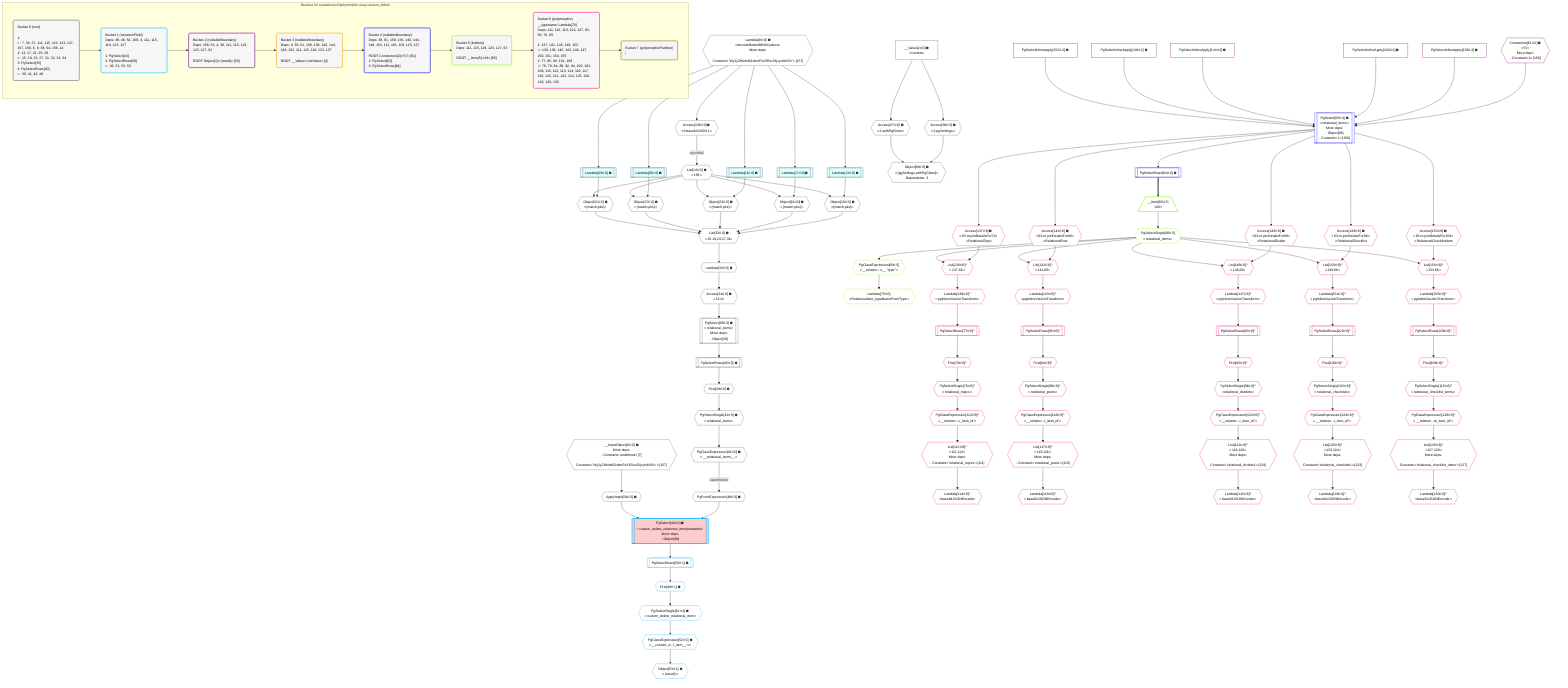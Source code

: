 %%{init: {'themeVariables': { 'fontSize': '12px'}}}%%
graph TD
    classDef path fill:#eee,stroke:#000,color:#000
    classDef plan fill:#fff,stroke-width:1px,color:#000
    classDef itemplan fill:#fff,stroke-width:2px,color:#000
    classDef unbatchedplan fill:#dff,stroke-width:1px,color:#000
    classDef sideeffectplan fill:#fcc,stroke-width:2px,color:#000
    classDef bucket fill:#f6f6f6,color:#000,stroke-width:2px,text-align:left

    subgraph "Buckets for mutations/v4/polymorphic.relay.custom_delete"
    Bucket0("Bucket 0 (root)<br /><br />1: <br />ᐳ: 7, 36, 37, 111, 115, 119, 123, 127, 157, 158, 6, 9, 38, 54, 156, 14<br />2: 13, 17, 21, 25, 29<br />ᐳ: 15, 19, 23, 27, 31, 32, 33, 34<br />3: PgSelect[35]<br />4: PgSelectRows[40]<br />ᐳ: 39, 41, 42, 48"):::bucket
    Bucket1("Bucket 1 (mutationField)<br />Deps: 38, 48, 54, 158, 4, 111, 115, 119, 123, 127<br /><br />1: PgSelect[44]<br />2: PgSelectRows[50]<br />ᐳ: 49, 51, 52, 53"):::bucket
    Bucket2("Bucket 2 (nullableBoundary)<br />Deps: 158, 53, 4, 38, 111, 115, 119, 123, 127, 52<br /><br />ROOT Object{1}ᐸ{result}ᐳ[53]"):::bucket
    Bucket3("Bucket 3 (nullableBoundary)<br />Deps: 4, 38, 61, 158, 136, 140, 144, 148, 152, 111, 115, 119, 123, 127<br /><br />ROOT __ValueᐸrootValueᐳ[4]"):::bucket
    Bucket4("Bucket 4 (nullableBoundary)<br />Deps: 38, 61, 158, 136, 140, 144, 148, 152, 111, 115, 119, 123, 127<br /><br />ROOT Connection{2}ᐸ57ᐳ[61]<br />1: PgSelect[63]<br />2: PgSelectRows[64]"):::bucket
    Bucket5("Bucket 5 (listItem)<br />Deps: 111, 115, 119, 123, 127, 63<br /><br />ROOT __Item{5}ᐸ64ᐳ[65]"):::bucket
    Bucket6("Bucket 6 (polymorphic)<br />__typename: Lambda[70]<br />Deps: 111, 115, 119, 123, 127, 63, 66, 70, 69<br /><br />1: 137, 141, 145, 149, 153<br />ᐳ: 138, 139, 142, 143, 146, 147, 150, 151, 154, 155<br />2: 77, 85, 93, 101, 109<br />ᐳ: 76, 78, 84, 86, 92, 94, 100, 102, 108, 110, 112, 113, 114, 116, 117, 118, 120, 121, 122, 124, 125, 126, 128, 129, 130"):::bucket
    Bucket7("Bucket 7 (polymorphicPartition)<br />|"):::bucket
    end
    Bucket0 --> Bucket1
    Bucket1 --> Bucket2
    Bucket2 --> Bucket3
    Bucket3 --> Bucket4
    Bucket4 --> Bucket5
    Bucket5 --> Bucket6
    Bucket6 --> Bucket7

    %% plan dependencies
    List32{{"List[32∈0] ➊<br />ᐸ15,19,23,27,31ᐳ"}}:::plan
    Object15{{"Object[15∈0] ➊<br />ᐸ{match,pks}ᐳ"}}:::plan
    Object19{{"Object[19∈0] ➊<br />ᐸ{match,pks}ᐳ"}}:::plan
    Object23{{"Object[23∈0] ➊<br />ᐸ{match,pks}ᐳ"}}:::plan
    Object27{{"Object[27∈0] ➊<br />ᐸ{match,pks}ᐳ"}}:::plan
    Object31{{"Object[31∈0] ➊<br />ᐸ{match,pks}ᐳ"}}:::plan
    Object15 & Object19 & Object23 & Object27 & Object31 --> List32
    __InputObject6{{"__InputObject[6∈0] ➊<br />More deps:<br />- Constantᐸundefinedᐳ[7]<br />- Constantᐸ'WyJyZWxhdGlvbmFsX3RvcGljcyIsMV0='ᐳ[157]"}}:::plan
    Lambda13[["Lambda[13∈0] ➊"]]:::unbatchedplan
    List14{{"List[14∈0] ➊<br />ᐸ156ᐳ"}}:::plan
    Lambda13 & List14 --> Object15
    Lambda17[["Lambda[17∈0] ➊"]]:::unbatchedplan
    Lambda17 & List14 --> Object19
    Lambda21[["Lambda[21∈0] ➊"]]:::unbatchedplan
    Lambda21 & List14 --> Object23
    Lambda25[["Lambda[25∈0] ➊"]]:::unbatchedplan
    Lambda25 & List14 --> Object27
    Lambda29[["Lambda[29∈0] ➊"]]:::unbatchedplan
    Lambda29 & List14 --> Object31
    PgSelect35[["PgSelect[35∈0] ➊<br />ᐸrelational_itemsᐳ<br />More deps:<br />- Object[38]"]]:::plan
    Access34{{"Access[34∈0] ➊<br />ᐸ33.0ᐳ"}}:::plan
    Access34 --> PgSelect35
    Object38{{"Object[38∈0] ➊<br />ᐸ{pgSettings,withPgClient}ᐳ<br />Dependents: 3"}}:::plan
    Access36{{"Access[36∈0] ➊<br />ᐸ2.pgSettingsᐳ"}}:::plan
    Access37{{"Access[37∈0] ➊<br />ᐸ2.withPgClientᐳ"}}:::plan
    Access36 & Access37 --> Object38
    Lambda9{{"Lambda[9∈0] ➊<br />ᐸdecodeNodeIdWithCodecsᐳ<br />More deps:<br />- Constantᐸ'WyJyZWxhdGlvbmFsX3RvcGljcyIsMV0='ᐳ[157]"}}:::plan
    Lambda9 --> Lambda13
    Access156{{"Access[156∈0] ➊<br />ᐸ9.base64JSON.1ᐳ"}}:::plan
    Access156 -->|rejectNull| List14
    Lambda9 --> Lambda17
    Lambda9 --> Lambda21
    Lambda9 --> Lambda25
    Lambda9 --> Lambda29
    Lambda33{{"Lambda[33∈0] ➊"}}:::plan
    List32 --> Lambda33
    Lambda33 --> Access34
    __Value2["__Value[2∈0] ➊<br />ᐸcontextᐳ"]:::plan
    __Value2 --> Access36
    __Value2 --> Access37
    First39{{"First[39∈0] ➊"}}:::plan
    PgSelectRows40[["PgSelectRows[40∈0] ➊"]]:::plan
    PgSelectRows40 --> First39
    PgSelect35 --> PgSelectRows40
    PgSelectSingle41{{"PgSelectSingle[41∈0] ➊<br />ᐸrelational_itemsᐳ"}}:::plan
    First39 --> PgSelectSingle41
    PgClassExpression42{{"PgClassExpression[42∈0] ➊<br />ᐸ__relational_items__ᐳ"}}:::plan
    PgSelectSingle41 --> PgClassExpression42
    PgFromExpression48{{"PgFromExpression[48∈0] ➊"}}:::plan
    PgClassExpression42 -->|trapInhibited| PgFromExpression48
    ApplyInput54{{"ApplyInput[54∈0] ➊"}}:::plan
    __InputObject6 --> ApplyInput54
    Lambda9 --> Access156
    PgSelect44[["PgSelect[44∈1] ➊<br />ᐸcustom_delete_relational_item(mutation)ᐳ<br />More deps:<br />- Object[38]"]]:::sideeffectplan
    PgFromExpression48 & ApplyInput54 --> PgSelect44
    First49{{"First[49∈1] ➊"}}:::plan
    PgSelectRows50[["PgSelectRows[50∈1] ➊"]]:::plan
    PgSelectRows50 --> First49
    PgSelect44 --> PgSelectRows50
    PgSelectSingle51{{"PgSelectSingle[51∈1] ➊<br />ᐸcustom_delete_relational_itemᐳ"}}:::plan
    First49 --> PgSelectSingle51
    PgClassExpression52{{"PgClassExpression[52∈1] ➊<br />ᐸ__custom_d...l_item__.vᐳ"}}:::plan
    PgSelectSingle51 --> PgClassExpression52
    Object53{{"Object[53∈1] ➊<br />ᐸ{result}ᐳ"}}:::plan
    PgClassExpression52 --> Object53
    Connection61{{"Connection[61∈2] ➊<br />ᐸ57ᐳ<br />More deps:<br />- Constantᐸ1ᐳ[158]"}}:::plan
    PgSelectInlineApply136["PgSelectInlineApply[136∈2] ➊"]:::plan
    PgSelectInlineApply140["PgSelectInlineApply[140∈2] ➊"]:::plan
    PgSelectInlineApply144["PgSelectInlineApply[144∈2] ➊"]:::plan
    PgSelectInlineApply148["PgSelectInlineApply[148∈2] ➊"]:::plan
    PgSelectInlineApply152["PgSelectInlineApply[152∈2] ➊"]:::plan
    PgSelect63[["PgSelect[63∈4] ➊<br />ᐸrelational_itemsᐳ<br />More deps:<br />- Object[38]<br />- Constantᐸ1ᐳ[158]"]]:::plan
    Connection61 & PgSelectInlineApply136 & PgSelectInlineApply140 & PgSelectInlineApply144 & PgSelectInlineApply148 & PgSelectInlineApply152 --> PgSelect63
    PgSelectRows64[["PgSelectRows[64∈4] ➊"]]:::plan
    PgSelect63 --> PgSelectRows64
    __Item65[/"__Item[65∈5]<br />ᐸ64ᐳ"\]:::itemplan
    PgSelectRows64 ==> __Item65
    PgSelectSingle66{{"PgSelectSingle[66∈5]<br />ᐸrelational_itemsᐳ"}}:::plan
    __Item65 --> PgSelectSingle66
    PgClassExpression69{{"PgClassExpression[69∈5]<br />ᐸ__relation...s__.”type”ᐳ"}}:::plan
    PgSelectSingle66 --> PgClassExpression69
    Lambda70{{"Lambda[70∈5]<br />ᐸRelationalItem_typeNameFromTypeᐳ"}}:::plan
    PgClassExpression69 --> Lambda70
    List113{{"List[113∈6]^<br />ᐸ111,112ᐳ<br />More deps:<br />- Constantᐸ'relational_topics'ᐳ[111]"}}:::plan
    PgClassExpression112{{"PgClassExpression[112∈6]^<br />ᐸ__relation...c_item_id”ᐳ"}}:::plan
    PgClassExpression112 --> List113
    List117{{"List[117∈6]^<br />ᐸ115,116ᐳ<br />More deps:<br />- Constantᐸ'relational_posts'ᐳ[115]"}}:::plan
    PgClassExpression116{{"PgClassExpression[116∈6]^<br />ᐸ__relation...t_item_id”ᐳ"}}:::plan
    PgClassExpression116 --> List117
    List121{{"List[121∈6]^<br />ᐸ119,120ᐳ<br />More deps:<br />- Constantᐸ'relational_dividers'ᐳ[119]"}}:::plan
    PgClassExpression120{{"PgClassExpression[120∈6]^<br />ᐸ__relation...r_item_id”ᐳ"}}:::plan
    PgClassExpression120 --> List121
    List125{{"List[125∈6]^<br />ᐸ123,124ᐳ<br />More deps:<br />- Constantᐸ'relational_checklists'ᐳ[123]"}}:::plan
    PgClassExpression124{{"PgClassExpression[124∈6]^<br />ᐸ__relation...t_item_id”ᐳ"}}:::plan
    PgClassExpression124 --> List125
    List129{{"List[129∈6]^<br />ᐸ127,128ᐳ<br />More deps:<br />- Constantᐸ'relational_checklist_items'ᐳ[127]"}}:::plan
    PgClassExpression128{{"PgClassExpression[128∈6]^<br />ᐸ__relation...m_item_id”ᐳ"}}:::plan
    PgClassExpression128 --> List129
    List138{{"List[138∈6]^<br />ᐸ137,66ᐳ"}}:::plan
    Access137{{"Access[137∈6] ➊<br />ᐸ63.m.joinDetailsFor72ᐳ<br />ᐳRelationalTopic"}}:::plan
    Access137 & PgSelectSingle66 --> List138
    List142{{"List[142∈6]^<br />ᐸ141,66ᐳ"}}:::plan
    Access141{{"Access[141∈6] ➊<br />ᐸ63.m.joinDetailsFor80ᐳ<br />ᐳRelationalPost"}}:::plan
    Access141 & PgSelectSingle66 --> List142
    List146{{"List[146∈6]^<br />ᐸ145,66ᐳ"}}:::plan
    Access145{{"Access[145∈6] ➊<br />ᐸ63.m.joinDetailsFor88ᐳ<br />ᐳRelationalDivider"}}:::plan
    Access145 & PgSelectSingle66 --> List146
    List150{{"List[150∈6]^<br />ᐸ149,66ᐳ"}}:::plan
    Access149{{"Access[149∈6] ➊<br />ᐸ63.m.joinDetailsFor96ᐳ<br />ᐳRelationalChecklist"}}:::plan
    Access149 & PgSelectSingle66 --> List150
    List154{{"List[154∈6]^<br />ᐸ153,66ᐳ"}}:::plan
    Access153{{"Access[153∈6] ➊<br />ᐸ63.m.joinDetailsFor104ᐳ<br />ᐳRelationalChecklistItem"}}:::plan
    Access153 & PgSelectSingle66 --> List154
    First76{{"First[76∈6]^"}}:::plan
    PgSelectRows77[["PgSelectRows[77∈6]^"]]:::plan
    PgSelectRows77 --> First76
    Lambda139{{"Lambda[139∈6]^<br />ᐸpgInlineViaJoinTransformᐳ"}}:::plan
    Lambda139 --> PgSelectRows77
    PgSelectSingle78{{"PgSelectSingle[78∈6]^<br />ᐸrelational_topicsᐳ"}}:::plan
    First76 --> PgSelectSingle78
    First84{{"First[84∈6]^"}}:::plan
    PgSelectRows85[["PgSelectRows[85∈6]^"]]:::plan
    PgSelectRows85 --> First84
    Lambda143{{"Lambda[143∈6]^<br />ᐸpgInlineViaJoinTransformᐳ"}}:::plan
    Lambda143 --> PgSelectRows85
    PgSelectSingle86{{"PgSelectSingle[86∈6]^<br />ᐸrelational_postsᐳ"}}:::plan
    First84 --> PgSelectSingle86
    First92{{"First[92∈6]^"}}:::plan
    PgSelectRows93[["PgSelectRows[93∈6]^"]]:::plan
    PgSelectRows93 --> First92
    Lambda147{{"Lambda[147∈6]^<br />ᐸpgInlineViaJoinTransformᐳ"}}:::plan
    Lambda147 --> PgSelectRows93
    PgSelectSingle94{{"PgSelectSingle[94∈6]^<br />ᐸrelational_dividersᐳ"}}:::plan
    First92 --> PgSelectSingle94
    First100{{"First[100∈6]^"}}:::plan
    PgSelectRows101[["PgSelectRows[101∈6]^"]]:::plan
    PgSelectRows101 --> First100
    Lambda151{{"Lambda[151∈6]^<br />ᐸpgInlineViaJoinTransformᐳ"}}:::plan
    Lambda151 --> PgSelectRows101
    PgSelectSingle102{{"PgSelectSingle[102∈6]^<br />ᐸrelational_checklistsᐳ"}}:::plan
    First100 --> PgSelectSingle102
    First108{{"First[108∈6]^"}}:::plan
    PgSelectRows109[["PgSelectRows[109∈6]^"]]:::plan
    PgSelectRows109 --> First108
    Lambda155{{"Lambda[155∈6]^<br />ᐸpgInlineViaJoinTransformᐳ"}}:::plan
    Lambda155 --> PgSelectRows109
    PgSelectSingle110{{"PgSelectSingle[110∈6]^<br />ᐸrelational_checklist_itemsᐳ"}}:::plan
    First108 --> PgSelectSingle110
    PgSelectSingle78 --> PgClassExpression112
    Lambda114{{"Lambda[114∈6]^<br />ᐸbase64JSONEncodeᐳ"}}:::plan
    List113 --> Lambda114
    PgSelectSingle86 --> PgClassExpression116
    Lambda118{{"Lambda[118∈6]^<br />ᐸbase64JSONEncodeᐳ"}}:::plan
    List117 --> Lambda118
    PgSelectSingle94 --> PgClassExpression120
    Lambda122{{"Lambda[122∈6]^<br />ᐸbase64JSONEncodeᐳ"}}:::plan
    List121 --> Lambda122
    PgSelectSingle102 --> PgClassExpression124
    Lambda126{{"Lambda[126∈6]^<br />ᐸbase64JSONEncodeᐳ"}}:::plan
    List125 --> Lambda126
    PgSelectSingle110 --> PgClassExpression128
    Lambda130{{"Lambda[130∈6]^<br />ᐸbase64JSONEncodeᐳ"}}:::plan
    List129 --> Lambda130
    PgSelect63 --> Access137
    List138 --> Lambda139
    PgSelect63 --> Access141
    List142 --> Lambda143
    PgSelect63 --> Access145
    List146 --> Lambda147
    PgSelect63 --> Access149
    List150 --> Lambda151
    PgSelect63 --> Access153
    List154 --> Lambda155

    %% define steps
    classDef bucket0 stroke:#696969
    class Bucket0,__Value2,__InputObject6,Lambda9,Lambda13,List14,Object15,Lambda17,Object19,Lambda21,Object23,Lambda25,Object27,Lambda29,Object31,List32,Lambda33,Access34,PgSelect35,Access36,Access37,Object38,First39,PgSelectRows40,PgSelectSingle41,PgClassExpression42,PgFromExpression48,ApplyInput54,Access156 bucket0
    classDef bucket1 stroke:#00bfff
    class Bucket1,PgSelect44,First49,PgSelectRows50,PgSelectSingle51,PgClassExpression52,Object53 bucket1
    classDef bucket2 stroke:#7f007f
    class Bucket2,Connection61,PgSelectInlineApply136,PgSelectInlineApply140,PgSelectInlineApply144,PgSelectInlineApply148,PgSelectInlineApply152 bucket2
    classDef bucket3 stroke:#ffa500
    class Bucket3 bucket3
    classDef bucket4 stroke:#0000ff
    class Bucket4,PgSelect63,PgSelectRows64 bucket4
    classDef bucket5 stroke:#7fff00
    class Bucket5,__Item65,PgSelectSingle66,PgClassExpression69,Lambda70 bucket5
    classDef bucket6 stroke:#ff1493
    class Bucket6,First76,PgSelectRows77,PgSelectSingle78,First84,PgSelectRows85,PgSelectSingle86,First92,PgSelectRows93,PgSelectSingle94,First100,PgSelectRows101,PgSelectSingle102,First108,PgSelectRows109,PgSelectSingle110,PgClassExpression112,List113,Lambda114,PgClassExpression116,List117,Lambda118,PgClassExpression120,List121,Lambda122,PgClassExpression124,List125,Lambda126,PgClassExpression128,List129,Lambda130,Access137,List138,Lambda139,Access141,List142,Lambda143,Access145,List146,Lambda147,Access149,List150,Lambda151,Access153,List154,Lambda155 bucket6
    classDef bucket7 stroke:#808000
    class Bucket7 bucket7